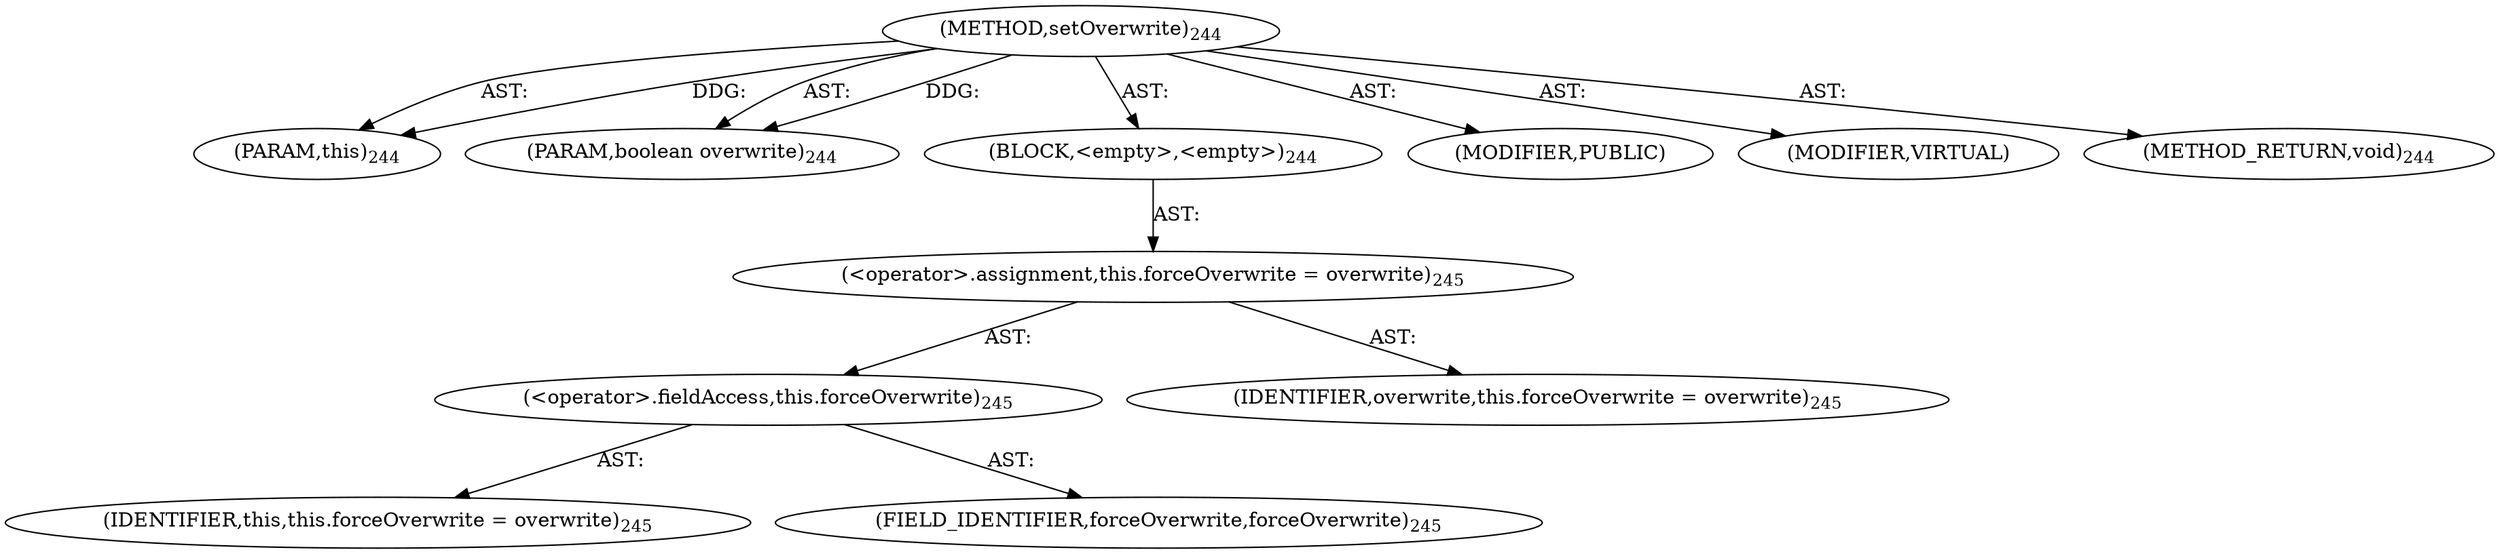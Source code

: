 digraph "setOverwrite" {  
"111669149709" [label = <(METHOD,setOverwrite)<SUB>244</SUB>> ]
"115964116997" [label = <(PARAM,this)<SUB>244</SUB>> ]
"115964117025" [label = <(PARAM,boolean overwrite)<SUB>244</SUB>> ]
"25769803789" [label = <(BLOCK,&lt;empty&gt;,&lt;empty&gt;)<SUB>244</SUB>> ]
"30064771160" [label = <(&lt;operator&gt;.assignment,this.forceOverwrite = overwrite)<SUB>245</SUB>> ]
"30064771161" [label = <(&lt;operator&gt;.fieldAccess,this.forceOverwrite)<SUB>245</SUB>> ]
"68719476741" [label = <(IDENTIFIER,this,this.forceOverwrite = overwrite)<SUB>245</SUB>> ]
"55834574887" [label = <(FIELD_IDENTIFIER,forceOverwrite,forceOverwrite)<SUB>245</SUB>> ]
"68719476824" [label = <(IDENTIFIER,overwrite,this.forceOverwrite = overwrite)<SUB>245</SUB>> ]
"133143986223" [label = <(MODIFIER,PUBLIC)> ]
"133143986224" [label = <(MODIFIER,VIRTUAL)> ]
"128849018893" [label = <(METHOD_RETURN,void)<SUB>244</SUB>> ]
  "111669149709" -> "115964116997"  [ label = "AST: "] 
  "111669149709" -> "115964117025"  [ label = "AST: "] 
  "111669149709" -> "25769803789"  [ label = "AST: "] 
  "111669149709" -> "133143986223"  [ label = "AST: "] 
  "111669149709" -> "133143986224"  [ label = "AST: "] 
  "111669149709" -> "128849018893"  [ label = "AST: "] 
  "25769803789" -> "30064771160"  [ label = "AST: "] 
  "30064771160" -> "30064771161"  [ label = "AST: "] 
  "30064771160" -> "68719476824"  [ label = "AST: "] 
  "30064771161" -> "68719476741"  [ label = "AST: "] 
  "30064771161" -> "55834574887"  [ label = "AST: "] 
  "111669149709" -> "115964116997"  [ label = "DDG: "] 
  "111669149709" -> "115964117025"  [ label = "DDG: "] 
}

